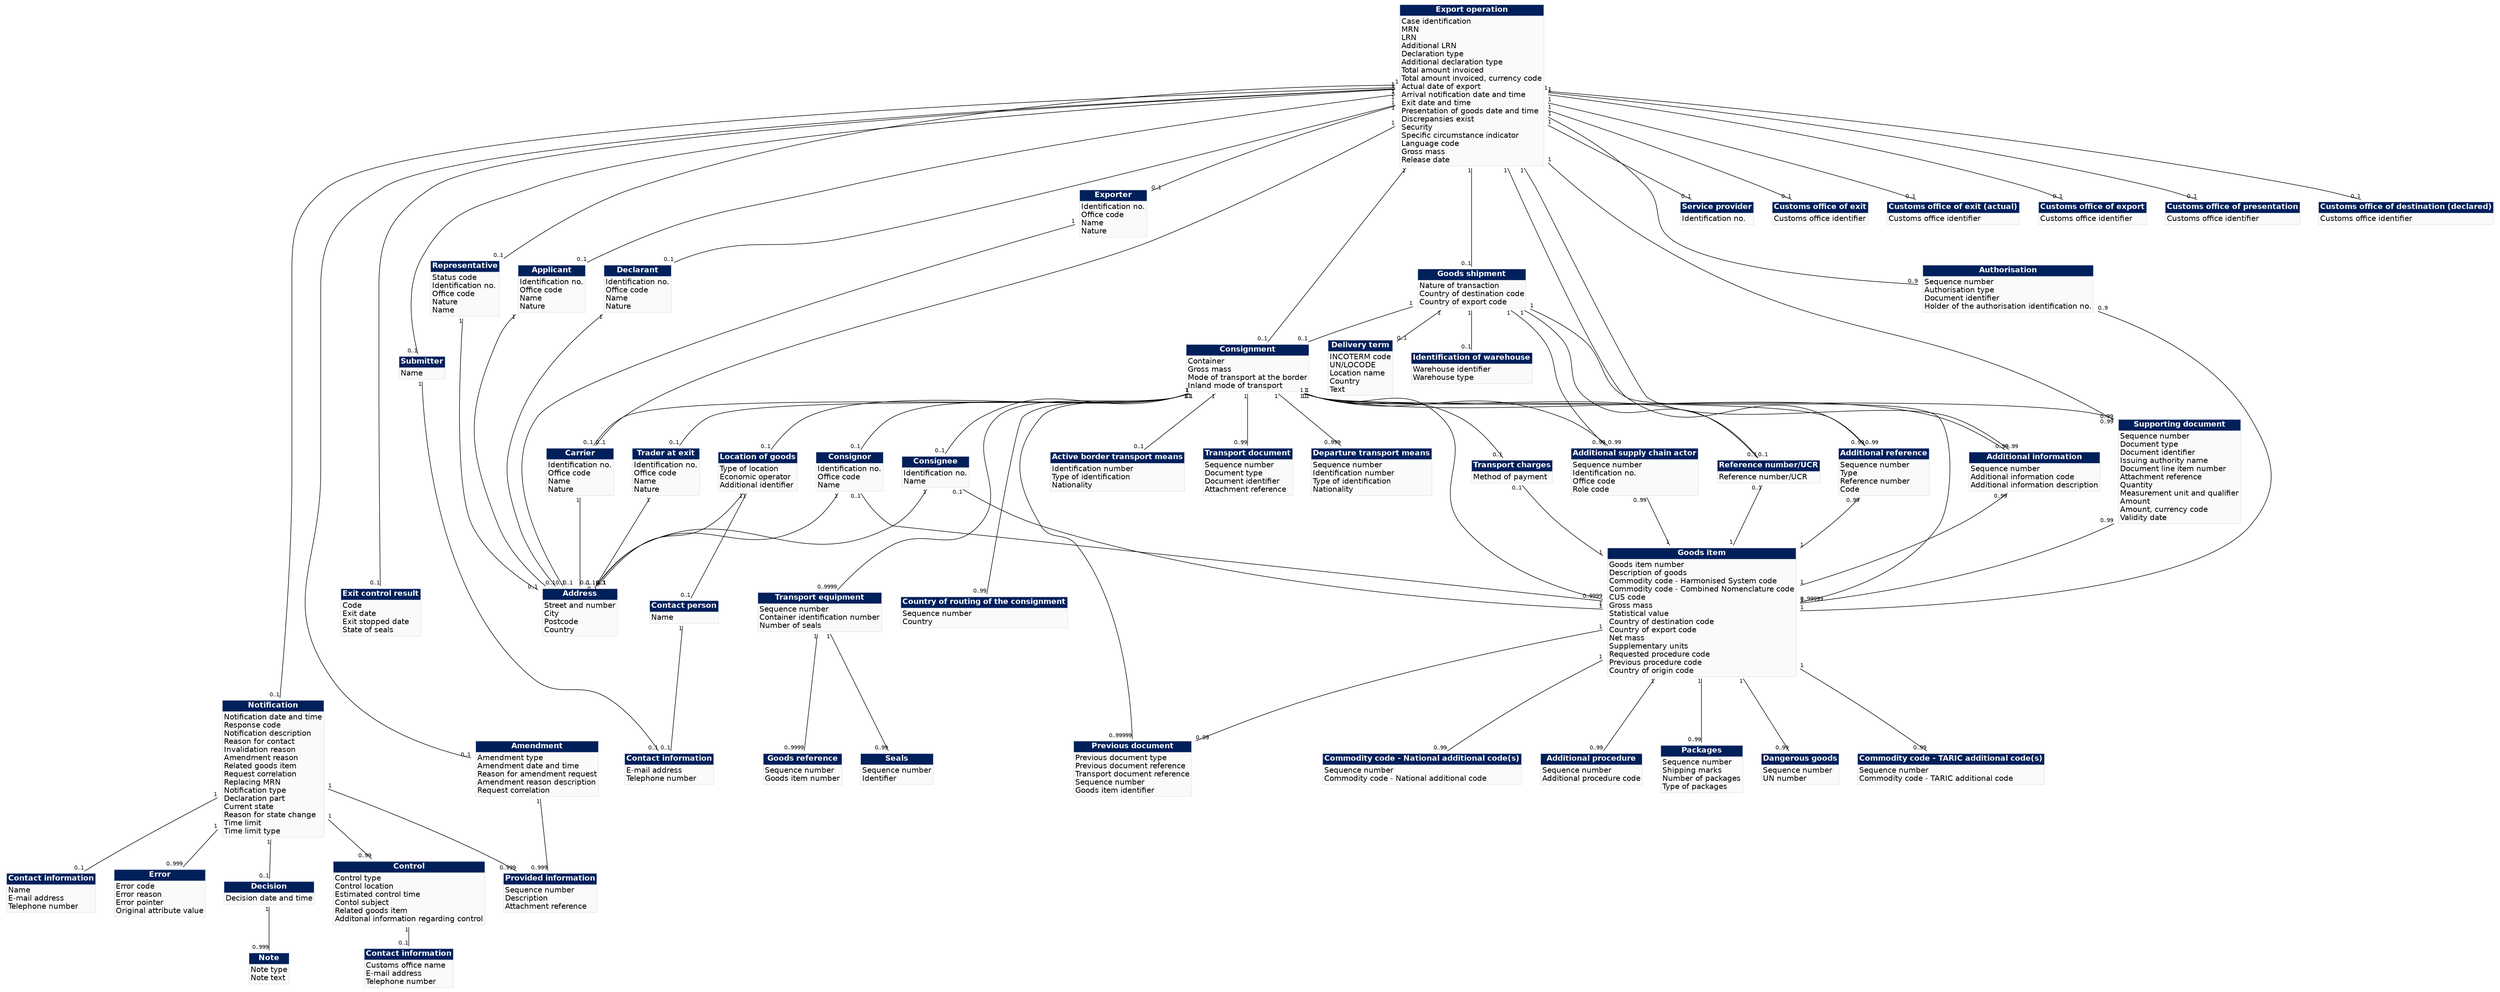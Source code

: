 Graph Export {
	node [shape=plaintext, fontname = "helvetica"];
	edge [fontname = "helvetica"];
	{rank=same "Notification" "Amendment" "Packaging"}
	{rank=same "TransportEquipment" "Itinerary" "ExitControlResult" "GoodsItem"}
	"ExportOperation" [label=<<table border="0" cellspacing="0" cellborder="1" color="#E3E5E9"><tr><td bgcolor="#00205B"><font color="white"><b>Export operation</b></font></td></tr><tr><td bgcolor="#fafafa" align="left">Case identification<br align="left"/>MRN<br align="left"/>LRN<br align="left"/>Additional LRN<br align="left"/>Declaration type<br align="left"/>Additional declaration type<br align="left"/>Total amount invoiced<br align="left"/>Total amount invoiced, currency code<br align="left"/>Actual date of export<br align="left"/>Arrival notification date and time<br align="left"/>Exit date and time<br align="left"/>Presentation of goods date and time<br align="left"/>Discrepansies exist<br align="left"/>Security<br align="left"/>Specific circumstance indicator<br align="left"/>Language code<br align="left"/>Gross mass<br align="left"/>Release date<br align="left"/></td></tr></table>>];
	"Amendment" [label=<<table border="0" cellspacing="0" cellborder="1" color="#E3E5E9"><tr><td bgcolor="#00205B"><font color="white"><b>Amendment</b></font></td></tr><tr><td bgcolor="#fafafa" align="left">Amendment type<br align="left"/>Amendment date and time<br align="left"/>Reason for amendment request<br align="left"/>Amendment reason description<br align="left"/>Request correlation<br align="left"/></td></tr></table>>];
	"ProvidedInfo" [label=<<table border="0" cellspacing="0" cellborder="1" color="#E3E5E9"><tr><td bgcolor="#00205B"><font color="white"><b>Provided information</b></font></td></tr><tr><td bgcolor="#fafafa" align="left">Sequence number<br align="left"/>Description<br align="left"/>Attachment reference<br align="left"/></td></tr></table>>];
	"Notification" [label=<<table border="0" cellspacing="0" cellborder="1" color="#E3E5E9"><tr><td bgcolor="#00205B"><font color="white"><b>Notification</b></font></td></tr><tr><td bgcolor="#fafafa" align="left">Notification date and time<br align="left"/>Response code<br align="left"/>Notification description<br align="left"/>Reason for contact<br align="left"/>Invalidation reason<br align="left"/>Amendment reason<br align="left"/>Related goods item<br align="left"/>Request correlation<br align="left"/>Replacing MRN<br align="left"/>Notification type<br align="left"/>Declaration part<br align="left"/>Current state<br align="left"/>Reason for state change<br align="left"/>Time limit<br align="left"/>Time limit type<br align="left"/></td></tr></table>>];
	"Agent" [label=<<table border="0" cellspacing="0" cellborder="1" color="#E3E5E9"><tr><td bgcolor="#00205B"><font color="white"><b>Representative</b></font></td></tr><tr><td bgcolor="#fafafa" align="left">Status code<br align="left"/>Identification no.<br align="left"/>Office code<br align="left"/>Nature<br align="left"/>Name<br align="left"/></td></tr></table>>];
	"Applicant" [label=<<table border="0" cellspacing="0" cellborder="1" color="#E3E5E9"><tr><td bgcolor="#00205B"><font color="white"><b>Applicant</b></font></td></tr><tr><td bgcolor="#fafafa" align="left">Identification no.<br align="left"/>Office code<br align="left"/>Name<br align="left"/>Nature<br align="left"/></td></tr></table>>];
	"Address" [label=<<table border="0" cellspacing="0" cellborder="1" color="#E3E5E9"><tr><td bgcolor="#00205B"><font color="white"><b>Address</b></font></td></tr><tr><td bgcolor="#fafafa" align="left">Street and number<br align="left"/>City<br align="left"/>Postcode<br align="left"/>Country<br align="left"/></td></tr></table>>];
	"Declarant" [label=<<table border="0" cellspacing="0" cellborder="1" color="#E3E5E9"><tr><td bgcolor="#00205B"><font color="white"><b>Declarant</b></font></td></tr><tr><td bgcolor="#fafafa" align="left">Identification no.<br align="left"/>Office code<br align="left"/>Name<br align="left"/>Nature<br align="left"/></td></tr></table>>];
	"Exporter" [label=<<table border="0" cellspacing="0" cellborder="1" color="#E3E5E9"><tr><td bgcolor="#00205B"><font color="white"><b>Exporter</b></font></td></tr><tr><td bgcolor="#fafafa" align="left">Identification no.<br align="left"/>Office code<br align="left"/>Name<br align="left"/>Nature<br align="left"/></td></tr></table>>];
	"ServiceProvider" [label=<<table border="0" cellspacing="0" cellborder="1" color="#E3E5E9"><tr><td bgcolor="#00205B"><font color="white"><b>Service provider</b></font></td></tr><tr><td bgcolor="#fafafa" align="left">Identification no.<br align="left"/></td></tr></table>>];
	"Submitter" [label=<<table border="0" cellspacing="0" cellborder="1" color="#E3E5E9"><tr><td bgcolor="#00205B"><font color="white"><b>Submitter</b></font></td></tr><tr><td bgcolor="#fafafa" align="left">Name<br align="left"/></td></tr></table>>];
	"Communication" [label=<<table border="0" cellspacing="0" cellborder="1" color="#E3E5E9"><tr><td bgcolor="#00205B"><font color="white"><b>Contact information</b></font></td></tr><tr><td bgcolor="#fafafa" align="left">E-mail address<br align="left"/>Telephone number<br align="left"/></td></tr></table>>];
	"SupportingDocument" [label=<<table border="0" cellspacing="0" cellborder="1" color="#E3E5E9"><tr><td bgcolor="#00205B"><font color="white"><b>Supporting document</b></font></td></tr><tr><td bgcolor="#fafafa" align="left">Sequence number<br align="left"/>Document type<br align="left"/>Document identifier<br align="left"/>Issuing authority name<br align="left"/>Document line item number<br align="left"/>Attachment reference<br align="left"/>Quantity<br align="left"/>Measurement unit and qualifier<br align="left"/>Amount<br align="left"/>Amount, currency code<br align="left"/>Validity date<br align="left"/></td></tr></table>>];
	"AdditionalReference" [label=<<table border="0" cellspacing="0" cellborder="1" color="#E3E5E9"><tr><td bgcolor="#00205B"><font color="white"><b>Additional reference</b></font></td></tr><tr><td bgcolor="#fafafa" align="left">Sequence number<br align="left"/>Type<br align="left"/>Reference number<br align="left"/>Code<br align="left"/></td></tr></table>>];
	"Authorisation" [label=<<table border="0" cellspacing="0" cellborder="1" color="#E3E5E9"><tr><td bgcolor="#00205B"><font color="white"><b>Authorisation</b></font></td></tr><tr><td bgcolor="#fafafa" align="left">Sequence number<br align="left"/>Authorisation type<br align="left"/>Document identifier<br align="left"/>Holder of the authorisation identification no.<br align="left"/></td></tr></table>>];
	"AdditionalInformation" [label=<<table border="0" cellspacing="0" cellborder="1" color="#E3E5E9"><tr><td bgcolor="#00205B"><font color="white"><b>Additional information</b></font></td></tr><tr><td bgcolor="#fafafa" align="left">Sequence number<br align="left"/>Additional information code<br align="left"/>Additional information description<br align="left"/></td></tr></table>>];
	"Consignment" [label=<<table border="0" cellspacing="0" cellborder="1" color="#E3E5E9"><tr><td bgcolor="#00205B"><font color="white"><b>Consignment</b></font></td></tr><tr><td bgcolor="#fafafa" align="left">Container<br align="left"/>Gross mass<br align="left"/>Mode of transport at the border<br align="left"/>Inland mode of transport<br align="left"/></td></tr></table>>];
	"UCR" [label=<<table border="0" cellspacing="0" cellborder="1" color="#E3E5E9"><tr><td bgcolor="#00205B"><font color="white"><b>Reference number/UCR</b></font></td></tr><tr><td bgcolor="#fafafa" align="left">Reference number/UCR<br align="left"/></td></tr></table>>];
	"AEOMutualRecognitionParty" [label=<<table border="0" cellspacing="0" cellborder="1" color="#E3E5E9"><tr><td bgcolor="#00205B"><font color="white"><b>Additional supply chain actor</b></font></td></tr><tr><td bgcolor="#fafafa" align="left">Sequence number<br align="left"/>Identification no.<br align="left"/>Office code<br align="left"/>Role code<br align="left"/></td></tr></table>>];
	"Carrier" [label=<<table border="0" cellspacing="0" cellborder="1" color="#E3E5E9"><tr><td bgcolor="#00205B"><font color="white"><b>Carrier</b></font></td></tr><tr><td bgcolor="#fafafa" align="left">Identification no.<br align="left"/>Office code<br align="left"/>Name<br align="left"/>Nature<br align="left"/></td></tr></table>>];
	"TraderAtExit" [label=<<table border="0" cellspacing="0" cellborder="1" color="#E3E5E9"><tr><td bgcolor="#00205B"><font color="white"><b>Trader at exit</b></font></td></tr><tr><td bgcolor="#fafafa" align="left">Identification no.<br align="left"/>Office code<br align="left"/>Name<br align="left"/>Nature<br align="left"/></td></tr></table>>];
	"Consignee" [label=<<table border="0" cellspacing="0" cellborder="1" color="#E3E5E9"><tr><td bgcolor="#00205B"><font color="white"><b>Consignee</b></font></td></tr><tr><td bgcolor="#fafafa" align="left">Identification no.<br align="left"/>Name<br align="left"/></td></tr></table>>];
	"Consignor" [label=<<table border="0" cellspacing="0" cellborder="1" color="#E3E5E9"><tr><td bgcolor="#00205B"><font color="white"><b>Consignor</b></font></td></tr><tr><td bgcolor="#fafafa" align="left">Identification no.<br align="left"/>Office code<br align="left"/>Name<br align="left"/></td></tr></table>>];
	"BorderTransportMeans" [label=<<table border="0" cellspacing="0" cellborder="1" color="#E3E5E9"><tr><td bgcolor="#00205B"><font color="white"><b>Active border transport means</b></font></td></tr><tr><td bgcolor="#fafafa" align="left">Identification number<br align="left"/>Type of identification<br align="left"/>Nationality<br align="left"/></td></tr></table>>];
	"PreviousDocument" [label=<<table border="0" cellspacing="0" cellborder="1" color="#E3E5E9"><tr><td bgcolor="#00205B"><font color="white"><b>Previous document</b></font></td></tr><tr><td bgcolor="#fafafa" align="left">Previous document type<br align="left"/>Previous document reference<br align="left"/>Transport document reference<br align="left"/>Sequence number<br align="left"/>Goods item identifier<br align="left"/></td></tr></table>>];
	"TransportContractDocument" [label=<<table border="0" cellspacing="0" cellborder="1" color="#E3E5E9"><tr><td bgcolor="#00205B"><font color="white"><b>Transport document</b></font></td></tr><tr><td bgcolor="#fafafa" align="left">Sequence number<br align="left"/>Document type<br align="left"/>Document identifier<br align="left"/>Attachment reference<br align="left"/></td></tr></table>>];
	"Freight" [label=<<table border="0" cellspacing="0" cellborder="1" color="#E3E5E9"><tr><td bgcolor="#00205B"><font color="white"><b>Transport charges</b></font></td></tr><tr><td bgcolor="#fafafa" align="left">Method of payment<br align="left"/></td></tr></table>>];
	"Itinerary" [label=<<table border="0" cellspacing="0" cellborder="1" color="#E3E5E9"><tr><td bgcolor="#00205B"><font color="white"><b>Country of routing of the consignment</b></font></td></tr><tr><td bgcolor="#fafafa" align="left">Sequence number<br align="left"/>Country<br align="left"/></td></tr></table>>];
	"GoodsLocation" [label=<<table border="0" cellspacing="0" cellborder="1" color="#E3E5E9"><tr><td bgcolor="#00205B"><font color="white"><b>Location of goods</b></font></td></tr><tr><td bgcolor="#fafafa" align="left">Type of location<br align="left"/>Economic operator<br align="left"/>Additional identifier<br align="left"/></td></tr></table>>];
	"LocationContact" [label=<<table border="0" cellspacing="0" cellborder="1" color="#E3E5E9"><tr><td bgcolor="#00205B"><font color="white"><b>Contact person</b></font></td></tr><tr><td bgcolor="#fafafa" align="left">Name<br align="left"/></td></tr></table>>];
	"TransportEquipment" [label=<<table border="0" cellspacing="0" cellborder="1" color="#E3E5E9"><tr><td bgcolor="#00205B"><font color="white"><b>Transport equipment</b></font></td></tr><tr><td bgcolor="#fafafa" align="left">Sequence number<br align="left"/>Container identification number<br align="left"/>Number of seals<br align="left"/></td></tr></table>>];
	"Seal" [label=<<table border="0" cellspacing="0" cellborder="1" color="#E3E5E9"><tr><td bgcolor="#00205B"><font color="white"><b>Seals</b></font></td></tr><tr><td bgcolor="#fafafa" align="left">Sequence number<br align="left"/>Identifier<br align="left"/></td></tr></table>>];
	"GoodsReference" [label=<<table border="0" cellspacing="0" cellborder="1" color="#E3E5E9"><tr><td bgcolor="#00205B"><font color="white"><b>Goods reference</b></font></td></tr><tr><td bgcolor="#fafafa" align="left">Sequence number<br align="left"/>Goods item number<br align="left"/></td></tr></table>>];
	"GoodsItem" [label=<<table border="0" cellspacing="0" cellborder="1" color="#E3E5E9"><tr><td bgcolor="#00205B"><font color="white"><b>Goods item</b></font></td></tr><tr><td bgcolor="#fafafa" align="left">Goods item number<br align="left"/>Description of goods<br align="left"/>Commodity code - Harmonised System code<br align="left"/>Commodity code - Combined Nomenclature code<br align="left"/>CUS code<br align="left"/>Gross mass<br align="left"/>Statistical value<br align="left"/>Country of destination code<br align="left"/>Country of export code<br align="left"/>Net mass<br align="left"/>Supplementary units<br align="left"/>Requested procedure code<br align="left"/>Previous procedure code<br align="left"/>Country of origin code<br align="left"/></td></tr></table>>];
	"DangerousGoods" [label=<<table border="0" cellspacing="0" cellborder="1" color="#E3E5E9"><tr><td bgcolor="#00205B"><font color="white"><b>Dangerous goods</b></font></td></tr><tr><td bgcolor="#fafafa" align="left">Sequence number<br align="left"/>UN number<br align="left"/></td></tr></table>>];
	"Packaging" [label=<<table border="0" cellspacing="0" cellborder="1" color="#E3E5E9"><tr><td bgcolor="#00205B"><font color="white"><b>Packages</b></font></td></tr><tr><td bgcolor="#fafafa" align="left">Sequence number<br align="left"/>Shipping marks<br align="left"/>Number of packages<br align="left"/>Type of packages<br align="left"/></td></tr></table>>];
	"GoodsShipment" [label=<<table border="0" cellspacing="0" cellborder="1" color="#E3E5E9"><tr><td bgcolor="#00205B"><font color="white"><b>Goods shipment</b></font></td></tr><tr><td bgcolor="#fafafa" align="left">Nature of transaction<br align="left"/>Country of destination code<br align="left"/>Country of export code<br align="left"/></td></tr></table>>];
	"DepartureTransportMeans" [label=<<table border="0" cellspacing="0" cellborder="1" color="#E3E5E9"><tr><td bgcolor="#00205B"><font color="white"><b>Departure transport means</b></font></td></tr><tr><td bgcolor="#fafafa" align="left">Sequence number<br align="left"/>Identification number<br align="left"/>Type of identification<br align="left"/>Nationality<br align="left"/></td></tr></table>>];
	"TradeTerms" [label=<<table border="0" cellspacing="0" cellborder="1" color="#E3E5E9"><tr><td bgcolor="#00205B"><font color="white"><b>Delivery term</b></font></td></tr><tr><td bgcolor="#fafafa" align="left">INCOTERM code<br align="left"/>UN/LOCODE<br align="left"/>Location name<br align="left"/>Country<br align="left"/>Text<br align="left"/></td></tr></table>>];
	"Warehouse" [label=<<table border="0" cellspacing="0" cellborder="1" color="#E3E5E9"><tr><td bgcolor="#00205B"><font color="white"><b>Identification of warehouse</b></font></td></tr><tr><td bgcolor="#fafafa" align="left">Warehouse identifier<br align="left"/>Warehouse type<br align="left"/></td></tr></table>>];
	"TaricAdditional" [label=<<table border="0" cellspacing="0" cellborder="1" color="#E3E5E9"><tr><td bgcolor="#00205B"><font color="white"><b>Commodity code - TARIC additional code(s)</b></font></td></tr><tr><td bgcolor="#fafafa" align="left">Sequence number<br align="left"/>Commodity code - TARIC additional code<br align="left"/></td></tr></table>>];
	"NationalAdditional" [label=<<table border="0" cellspacing="0" cellborder="1" color="#E3E5E9"><tr><td bgcolor="#00205B"><font color="white"><b>Commodity code - National additional code(s)</b></font></td></tr><tr><td bgcolor="#fafafa" align="left">Sequence number<br align="left"/>Commodity code - National additional code<br align="left"/></td></tr></table>>];
	"AdditionalProcedure" [label=<<table border="0" cellspacing="0" cellborder="1" color="#E3E5E9"><tr><td bgcolor="#00205B"><font color="white"><b>Additional procedure</b></font></td></tr><tr><td bgcolor="#fafafa" align="left">Sequence number<br align="left"/>Additional procedure code<br align="left"/></td></tr></table>>];
	"ExitOffice" [label=<<table border="0" cellspacing="0" cellborder="1" color="#E3E5E9"><tr><td bgcolor="#00205B"><font color="white"><b>Customs office of exit</b></font></td></tr><tr><td bgcolor="#fafafa" align="left">Customs office identifier<br align="left"/></td></tr></table>>];
	"ExitOfficeActual" [label=<<table border="0" cellspacing="0" cellborder="1" color="#E3E5E9"><tr><td bgcolor="#00205B"><font color="white"><b>Customs office of exit (actual)</b></font></td></tr><tr><td bgcolor="#fafafa" align="left">Customs office identifier<br align="left"/></td></tr></table>>];
	"ExportOffice" [label=<<table border="0" cellspacing="0" cellborder="1" color="#E3E5E9"><tr><td bgcolor="#00205B"><font color="white"><b>Customs office of export</b></font></td></tr><tr><td bgcolor="#fafafa" align="left">Customs office identifier<br align="left"/></td></tr></table>>];
	"PresentationOffice" [label=<<table border="0" cellspacing="0" cellborder="1" color="#E3E5E9"><tr><td bgcolor="#00205B"><font color="white"><b>Customs office of presentation</b></font></td></tr><tr><td bgcolor="#fafafa" align="left">Customs office identifier<br align="left"/></td></tr></table>>];
	"Decision" [label=<<table border="0" cellspacing="0" cellborder="1" color="#E3E5E9"><tr><td bgcolor="#00205B"><font color="white"><b>Decision</b></font></td></tr><tr><td bgcolor="#fafafa" align="left">Decision date and time<br align="left"/></td></tr></table>>];
	"Note" [label=<<table border="0" cellspacing="0" cellborder="1" color="#E3E5E9"><tr><td bgcolor="#00205B"><font color="white"><b>Note</b></font></td></tr><tr><td bgcolor="#fafafa" align="left">Note type<br align="left"/>Note text<br align="left"/></td></tr></table>>];
	"Control" [label=<<table border="0" cellspacing="0" cellborder="1" color="#E3E5E9"><tr><td bgcolor="#00205B"><font color="white"><b>Control</b></font></td></tr><tr><td bgcolor="#fafafa" align="left">Control type<br align="left"/>Control location<br align="left"/>Estimated control time<br align="left"/>Contol subject<br align="left"/>Related goods item<br align="left"/>Additonal information regarding control<br align="left"/></td></tr></table>>];
	"Contact" [label=<<table border="0" cellspacing="0" cellborder="1" color="#E3E5E9"><tr><td bgcolor="#00205B"><font color="white"><b>Contact information</b></font></td></tr><tr><td bgcolor="#fafafa" align="left">Customs office name<br align="left"/>E-mail address<br align="left"/>Telephone number<br align="left"/></td></tr></table>>];
	"ContactInfo" [label=<<table border="0" cellspacing="0" cellborder="1" color="#E3E5E9"><tr><td bgcolor="#00205B"><font color="white"><b>Contact information</b></font></td></tr><tr><td bgcolor="#fafafa" align="left">Name<br align="left"/>E-mail address<br align="left"/>Telephone number<br align="left"/></td></tr></table>>];
	"Error" [label=<<table border="0" cellspacing="0" cellborder="1" color="#E3E5E9"><tr><td bgcolor="#00205B"><font color="white"><b>Error</b></font></td></tr><tr><td bgcolor="#fafafa" align="left">Error code<br align="left"/>Error reason<br align="left"/>Error pointer<br align="left"/>Original attribute value<br align="left"/></td></tr></table>>];
	"ExitControlResult" [label=<<table border="0" cellspacing="0" cellborder="1" color="#E3E5E9"><tr><td bgcolor="#00205B"><font color="white"><b>Exit control result</b></font></td></tr><tr><td bgcolor="#fafafa" align="left">Code<br align="left"/>Exit date<br align="left"/>Exit stopped date<br align="left"/>State of seals<br align="left"/></td></tr></table>>];
	"DestinationOfficeDeclared" [label=<<table border="0" cellspacing="0" cellborder="1" color="#E3E5E9"><tr><td bgcolor="#00205B"><font color="white"><b>Customs office of destination (declared)</b></font></td></tr><tr><td bgcolor="#fafafa" align="left">Customs office identifier<br align="left"/></td></tr></table>>];
	"ExportOperation" -- "Amendment" [headlabel="0..1", taillabel="1" fontsize=10]
	"Amendment" -- "ProvidedInfo" [headlabel="0..999", taillabel="1" fontsize=10]
	"ExportOperation" -- "Notification" [headlabel="0..1", taillabel="1" fontsize=10]
	"Notification" -- "ProvidedInfo" [headlabel="0..999", taillabel="1" fontsize=10]
	"ExportOperation" -- "Agent" [headlabel="0..1", taillabel="1" fontsize=10]
	"ExportOperation" -- "Applicant" [headlabel="0..1", taillabel="1" fontsize=10]
	"Applicant" -- "Address" [headlabel="0..1", taillabel="1" fontsize=10]
	"ExportOperation" -- "Declarant" [headlabel="0..1", taillabel="1" fontsize=10]
	"Declarant" -- "Address" [headlabel="0..1", taillabel="1" fontsize=10]
	"ExportOperation" -- "Exporter" [headlabel="0..1", taillabel="1" fontsize=10]
	"Exporter" -- "Address" [headlabel="0..1", taillabel="1" fontsize=10]
	"ExportOperation" -- "ServiceProvider" [headlabel="0..1", taillabel="1" fontsize=10]
	"ExportOperation" -- "Submitter" [headlabel="0..1", taillabel="1" fontsize=10]
	"Submitter" -- "Communication" [headlabel="0..1", taillabel="1" fontsize=10]
	"ExportOperation" -- "SupportingDocument" [headlabel="0..99", taillabel="1" fontsize=10]
	"ExportOperation" -- "AdditionalReference" [headlabel="0..99", taillabel="1" fontsize=10]
	"ExportOperation" -- "Authorisation" [headlabel="0..9", taillabel="1" fontsize=10]
	"ExportOperation" -- "AdditionalInformation" [headlabel="0..99", taillabel="1" fontsize=10]
	"ExportOperation" -- "Consignment" [headlabel="0..1", taillabel="1" fontsize=10]
	"Consignment" -- "UCR" [headlabel="0..1", taillabel="1" fontsize=10]
	"Consignment" -- "AEOMutualRecognitionParty" [headlabel="0..99", taillabel="1" fontsize=10]
	"Consignment" -- "Carrier" [headlabel="0..1", taillabel="1" fontsize=10]
	"Consignment" -- "TraderAtExit" [headlabel="0..1", taillabel="1" fontsize=10]
	"TraderAtExit" -- "Address" [headlabel="0..1", taillabel="1" fontsize=10]
	"Consignment" -- "Consignee" [headlabel="0..1", taillabel="1" fontsize=10]
	"Consignee" -- "Address" [headlabel="0..1", taillabel="1" fontsize=10]
	"Consignment" -- "Consignor" [headlabel="0..1", taillabel="1" fontsize=10]
	"Consignor" -- "Address" [headlabel="0..1", taillabel="1" fontsize=10]
	"Consignment" -- "BorderTransportMeans" [headlabel="0..1", taillabel="1" fontsize=10]
	"Consignment" -- "PreviousDocument" [headlabel="0..99999", taillabel="1" fontsize=10]
	"Consignment" -- "SupportingDocument" [headlabel="0..99", taillabel="1" fontsize=10]
	"Consignment" -- "AdditionalReference" [headlabel="0..99", taillabel="1" fontsize=10]
	"Consignment" -- "TransportContractDocument" [headlabel="0..99", taillabel="1" fontsize=10]
	"Consignment" -- "AdditionalInformation" [headlabel="0..99", taillabel="1" fontsize=10]
	"Consignment" -- "Freight" [headlabel="0..1", taillabel="1" fontsize=10]
	"Consignment" -- "Itinerary" [headlabel="0..99", taillabel="1" fontsize=10]
	"Consignment" -- "GoodsLocation" [headlabel="0..1", taillabel="1" fontsize=10]
	"GoodsLocation" -- "Address" [headlabel="0..1", taillabel="1" fontsize=10]
	"GoodsLocation" -- "LocationContact" [headlabel="0..1", taillabel="1" fontsize=10]
	"LocationContact" -- "Communication" [headlabel="0..1", taillabel="1" fontsize=10]
	"Consignment" -- "TransportEquipment" [headlabel="0..9999", taillabel="1" fontsize=10]
	"TransportEquipment" -- "Seal" [headlabel="0..99", taillabel="1" fontsize=10]
	"TransportEquipment" -- "GoodsReference" [headlabel="0..9999", taillabel="1" fontsize=10]
	"Consignment" -- "GoodsItem" [headlabel="0..9999", taillabel="1" fontsize=10]
	"UCR" -- "GoodsItem" [headlabel="1", taillabel="0..1" fontsize=10]
	"AEOMutualRecognitionParty" -- "GoodsItem" [headlabel="1", taillabel="0..99" fontsize=10]
	"Consignee" -- "GoodsItem" [headlabel="1", taillabel="0..1" fontsize=10]
	"Consignor" -- "GoodsItem" [headlabel="1", taillabel="0..1" fontsize=10]
	"GoodsItem" -- "DangerousGoods" [headlabel="0..99", taillabel="1" fontsize=10]
	"GoodsItem" -- "Packaging" [headlabel="0..99", taillabel="1" fontsize=10]
	"GoodsItem" -- "PreviousDocument" [headlabel="0..99", taillabel="1" fontsize=10]
	"SupportingDocument" -- "GoodsItem" [headlabel="1", taillabel="0..99" fontsize=10]
	"AdditionalReference" -- "GoodsItem" [headlabel="1", taillabel="0..99" fontsize=10]
	"AdditionalInformation" -- "GoodsItem" [headlabel="1", taillabel="0..99" fontsize=10]
	"Freight" -- "GoodsItem" [headlabel="1", taillabel="0..1" fontsize=10]
	"ExportOperation" -- "GoodsShipment" [headlabel="0..1", taillabel="1" fontsize=10]
	"GoodsShipment" -- "AEOMutualRecognitionParty" [headlabel="0..99", taillabel="1" fontsize=10]
	"GoodsShipment" -- "Consignment" [headlabel="0..1", taillabel="1" fontsize=10]
	"Carrier" -- "Address" [headlabel="0..1", taillabel="1" fontsize=10]
	"Consignment" -- "DepartureTransportMeans" [headlabel="0..999", taillabel="1" fontsize=10]
	"GoodsShipment" -- "TradeTerms" [headlabel="0..1", taillabel="1" fontsize=10]
	"GoodsShipment" -- "UCR" [headlabel="0..1", taillabel="1" fontsize=10]
	"GoodsShipment" -- "Warehouse" [headlabel="0..1", taillabel="1" fontsize=10]
	"GoodsShipment" -- "GoodsItem" [headlabel="0..99999", taillabel="1" fontsize=10]
	"GoodsItem" -- "TaricAdditional" [headlabel="0..99", taillabel="1" fontsize=10]
	"GoodsItem" -- "NationalAdditional" [headlabel="0..99", taillabel="1" fontsize=10]
	"GoodsItem" -- "AdditionalProcedure" [headlabel="0..99", taillabel="1" fontsize=10]
	"Authorisation" -- "GoodsItem" [headlabel="1", taillabel="0..9" fontsize=10]
	"ExportOperation" -- "ExitOffice" [headlabel="0..1", taillabel="1" fontsize=10]
	"ExportOperation" -- "ExitOfficeActual" [headlabel="0..1", taillabel="1" fontsize=10]
	"ExportOperation" -- "ExportOffice" [headlabel="0..1", taillabel="1" fontsize=10]
	"ExportOperation" -- "PresentationOffice" [headlabel="0..1", taillabel="1" fontsize=10]
	"Notification" -- "Decision" [headlabel="0..1", taillabel="1" fontsize=10]
	"Decision" -- "Note" [headlabel="0..999", taillabel="1" fontsize=10]
	"Notification" -- "Control" [headlabel="0..99", taillabel="1" fontsize=10]
	"Control" -- "Contact" [headlabel="0..1", taillabel="1" fontsize=10]
	"Notification" -- "ContactInfo" [headlabel="0..1", taillabel="1" fontsize=10]
	"Notification" -- "Error" [headlabel="0..999", taillabel="1" fontsize=10]
	"Agent" -- "Address" [headlabel="0..1", taillabel="1" fontsize=10]
	"ExportOperation" -- "ExitControlResult" [headlabel="0..1", taillabel="1" fontsize=10]
	"ExportOperation" -- "DestinationOfficeDeclared" [headlabel="0..1", taillabel="1" fontsize=10]
	"ExportOperation" -- "Carrier" [headlabel="0..1", taillabel="1" fontsize=10]
	"Exporter" -- "GoodsShipment" [style=invis]
}
